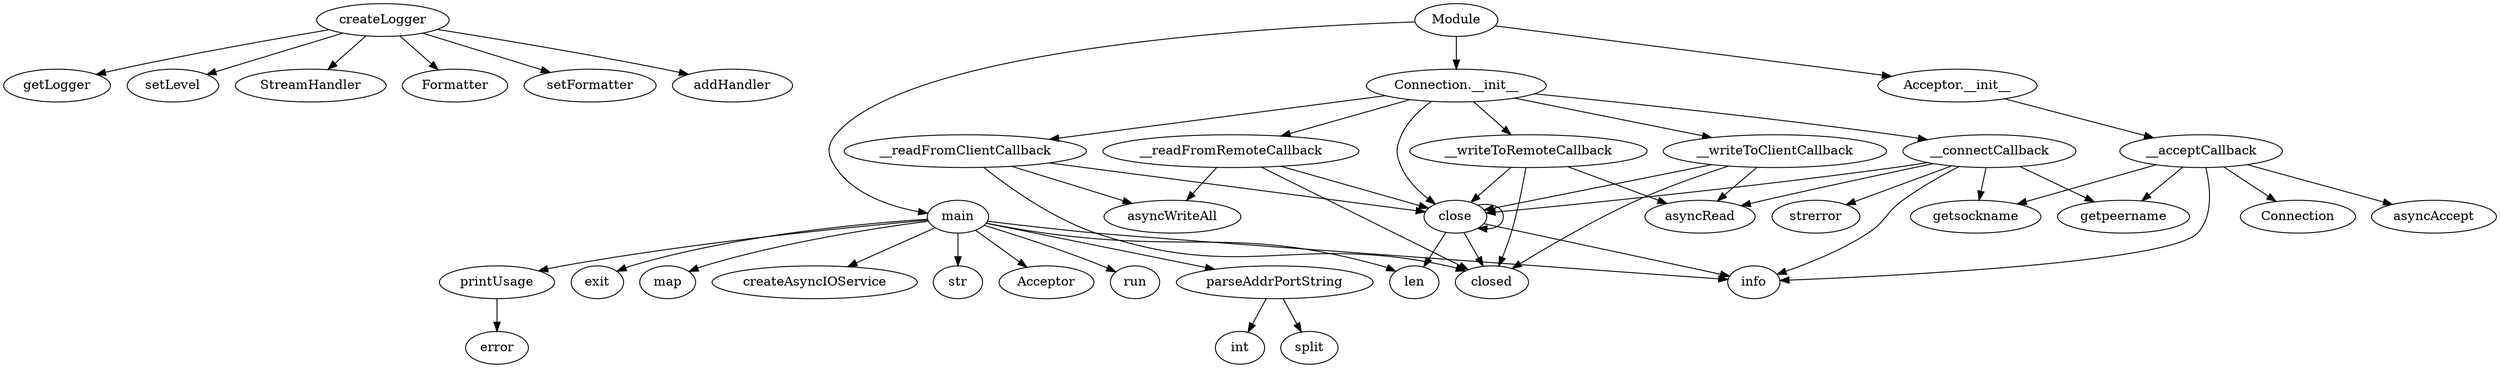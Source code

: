 digraph  {
createLogger;
getLogger;
setLevel;
StreamHandler;
Formatter;
setFormatter;
addHandler;
close;
closed;
len;
info;
__connectCallback;
strerror;
getpeername;
getsockname;
asyncRead;
__readFromClientCallback;
asyncWriteAll;
__readFromRemoteCallback;
__writeToRemoteCallback;
__writeToClientCallback;
__acceptCallback;
Connection;
asyncAccept;
parseAddrPortString;
split;
int;
printUsage;
error;
main;
exit;
map;
createAsyncIOService;
str;
Acceptor;
run;
Module;
"Connection.__init__";
"Acceptor.__init__";
createLogger -> getLogger;
createLogger -> setLevel;
createLogger -> StreamHandler;
createLogger -> Formatter;
createLogger -> setFormatter;
createLogger -> addHandler;
close -> closed;
close -> len;
close -> info;
close -> close;
__connectCallback -> info;
__connectCallback -> strerror;
__connectCallback -> close;
__connectCallback -> getpeername;
__connectCallback -> getsockname;
__connectCallback -> asyncRead;
__readFromClientCallback -> closed;
__readFromClientCallback -> close;
__readFromClientCallback -> asyncWriteAll;
__readFromRemoteCallback -> closed;
__readFromRemoteCallback -> close;
__readFromRemoteCallback -> asyncWriteAll;
__writeToRemoteCallback -> closed;
__writeToRemoteCallback -> close;
__writeToRemoteCallback -> asyncRead;
__writeToClientCallback -> closed;
__writeToClientCallback -> close;
__writeToClientCallback -> asyncRead;
__acceptCallback -> info;
__acceptCallback -> getpeername;
__acceptCallback -> getsockname;
__acceptCallback -> Connection;
__acceptCallback -> asyncAccept;
parseAddrPortString -> split;
parseAddrPortString -> int;
printUsage -> error;
main -> len;
main -> printUsage;
main -> exit;
main -> map;
main -> parseAddrPortString;
main -> createAsyncIOService;
main -> info;
main -> str;
main -> Acceptor;
main -> run;
Module -> "Connection.__init__";
Module -> "Acceptor.__init__";
Module -> main;
"Connection.__init__" -> close;
"Connection.__init__" -> __connectCallback;
"Connection.__init__" -> __readFromClientCallback;
"Connection.__init__" -> __readFromRemoteCallback;
"Connection.__init__" -> __writeToRemoteCallback;
"Connection.__init__" -> __writeToClientCallback;
"Acceptor.__init__" -> __acceptCallback;
}
